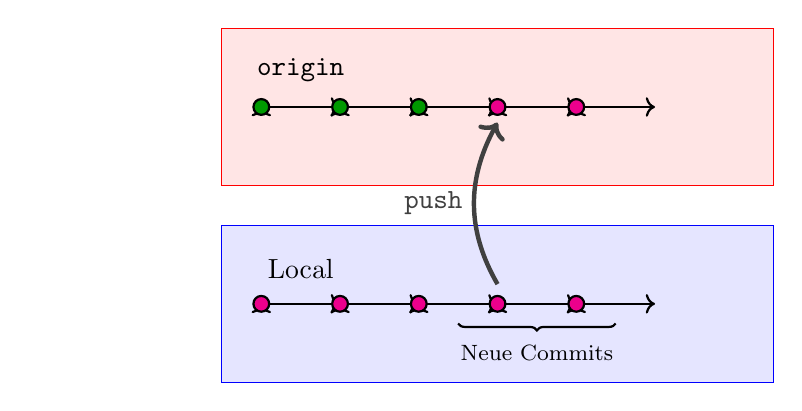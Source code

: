 ﻿\usetikzlibrary{calc}
\usetikzlibrary{bending}
\usetikzlibrary{decorations.pathreplacing}

\pgfdeclarelayer{bg}
\pgfsetlayers{bg,main}

\begin{tikzpicture}
	\node (rem) at (0, 0) {}
					(.5,0) node[above=.2cm] {\texttt{origin}};
	\begin{pgfonlayer}{bg}
	\draw[red, fill=red!10] ($(rem)+(-.5,1)$) rectangle ($(rem)+(6.5,-1)$);
	\end{pgfonlayer}
	\foreach \x in {0,...,2}
	{
		\draw[thick, black, ->] ($(rem)+(\x,0)$) edge ++(1, 0);
		\draw[thick, black, fill=green!60!black] ($(rem)+(\x, 0)$) circle [radius=.1];
	}

	\node (loc) at (0,-2.5) {}
					(.5,-2.5) node[above=.2cm] {Local};
	\begin{pgfonlayer}{bg}
	\draw[blue, fill=blue!10] ($(loc)+(-.5,1)$) rectangle ($(loc)+(6.5,-1)$);
	\end{pgfonlayer}
	\foreach \x in {0,...,4}
	{
		\draw[thick, black, ->] ($(loc)+(\x, 0)$) edge ++(1, 0);
		\draw[thick, black, fill=magenta] ($(loc)+(\x, 0)$) circle [radius=.1];
	}

	\draw[thick, decorate, decoration={brace, mirror}] (2.5, -2.75) 
		-- node[below=.15cm]{\footnotesize Neue Commits} (4.5,-2.75);
	\draw[ultra thick, ->, darkgray] (3, -2.25) to[bend left]
		node[pos=.5, left]{\texttt{push}} (3,-.2);
	
	\foreach \x in {3,...,4}
	{
		\draw[thick, black, ->] ($(rem)+(\x,0)$) edge ++(1, 0);
		\draw[thick, black, fill=magenta] ($(rem)+(\x, 0)$) circle [radius=.1];
	}
\end{tikzpicture}